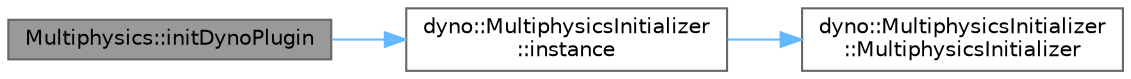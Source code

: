 digraph "Multiphysics::initDynoPlugin"
{
 // LATEX_PDF_SIZE
  bgcolor="transparent";
  edge [fontname=Helvetica,fontsize=10,labelfontname=Helvetica,labelfontsize=10];
  node [fontname=Helvetica,fontsize=10,shape=box,height=0.2,width=0.4];
  rankdir="LR";
  Node1 [id="Node000001",label="Multiphysics::initDynoPlugin",height=0.2,width=0.4,color="gray40", fillcolor="grey60", style="filled", fontcolor="black",tooltip=" "];
  Node1 -> Node2 [id="edge1_Node000001_Node000002",color="steelblue1",style="solid",tooltip=" "];
  Node2 [id="Node000002",label="dyno::MultiphysicsInitializer\l::instance",height=0.2,width=0.4,color="grey40", fillcolor="white", style="filled",URL="$classdyno_1_1_multiphysics_initializer.html#a143a6d58de118f8fef6fa1994d2edda6",tooltip=" "];
  Node2 -> Node3 [id="edge2_Node000002_Node000003",color="steelblue1",style="solid",tooltip=" "];
  Node3 [id="Node000003",label="dyno::MultiphysicsInitializer\l::MultiphysicsInitializer",height=0.2,width=0.4,color="grey40", fillcolor="white", style="filled",URL="$classdyno_1_1_multiphysics_initializer.html#ad5c73cea5b024be184a1051b3a87e105",tooltip=" "];
}
